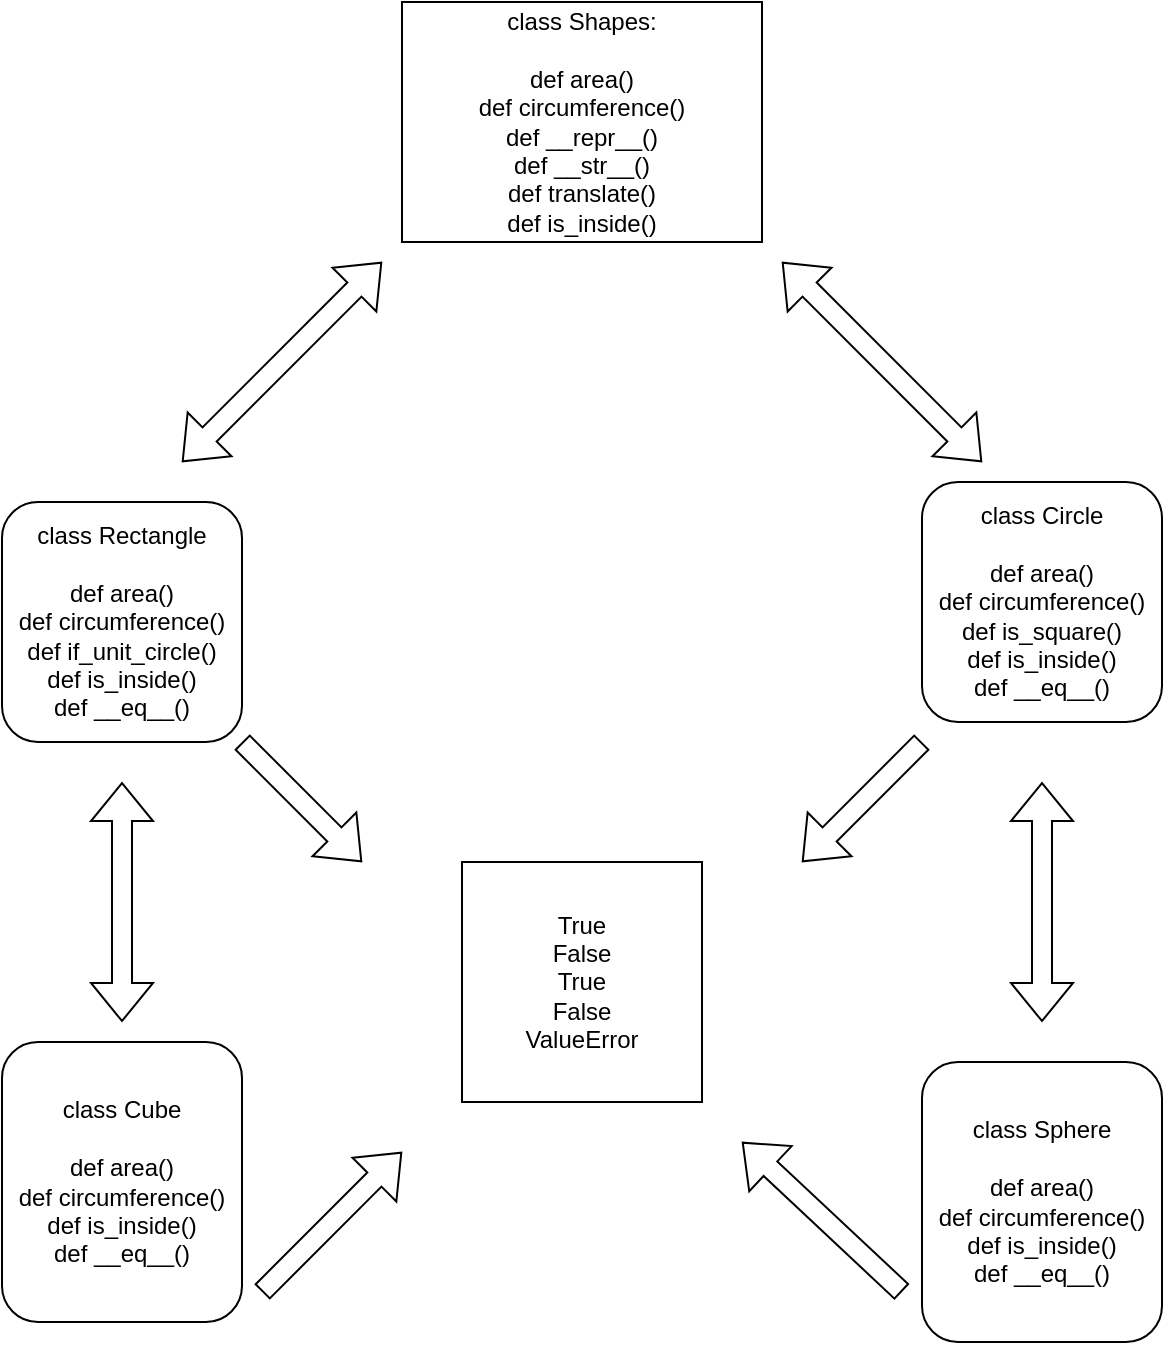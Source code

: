 <mxfile version="22.0.4" type="github">
  <diagram name="Sida-1" id="BhDxg2J7mmdgreFlhBbx">
    <mxGraphModel dx="832" dy="481" grid="1" gridSize="10" guides="1" tooltips="1" connect="1" arrows="1" fold="1" page="1" pageScale="1" pageWidth="827" pageHeight="1169" math="0" shadow="0">
      <root>
        <mxCell id="0" />
        <mxCell id="1" parent="0" />
        <mxCell id="rrIpD55j_N9txS1-euqs-1" value="class Shapes:&lt;br&gt;&lt;br&gt;def area()&lt;br&gt;def circumference()&lt;br&gt;def __repr__()&lt;br&gt;def __str__()&lt;br&gt;def translate()&lt;br&gt;def is_inside()" style="rounded=0;whiteSpace=wrap;html=1;" parent="1" vertex="1">
          <mxGeometry x="300" y="10" width="180" height="120" as="geometry" />
        </mxCell>
        <mxCell id="rrIpD55j_N9txS1-euqs-4" value="" style="shape=flexArrow;endArrow=classic;startArrow=classic;html=1;rounded=0;" parent="1" edge="1">
          <mxGeometry width="100" height="100" relative="1" as="geometry">
            <mxPoint x="190" y="240" as="sourcePoint" />
            <mxPoint x="290" y="140" as="targetPoint" />
          </mxGeometry>
        </mxCell>
        <mxCell id="rrIpD55j_N9txS1-euqs-5" value="" style="shape=flexArrow;endArrow=classic;startArrow=classic;html=1;rounded=0;" parent="1" edge="1">
          <mxGeometry width="100" height="100" relative="1" as="geometry">
            <mxPoint x="590" y="240" as="sourcePoint" />
            <mxPoint x="490" y="140" as="targetPoint" />
            <Array as="points" />
          </mxGeometry>
        </mxCell>
        <mxCell id="rrIpD55j_N9txS1-euqs-7" value="class Rectangle&lt;br&gt;&lt;br&gt;def area()&lt;br&gt;def circumference()&lt;br&gt;def if_unit_circle()&lt;br&gt;def is_inside()&lt;br&gt;def __eq__()" style="rounded=1;whiteSpace=wrap;html=1;" parent="1" vertex="1">
          <mxGeometry x="100" y="260" width="120" height="120" as="geometry" />
        </mxCell>
        <mxCell id="rrIpD55j_N9txS1-euqs-8" value="class Circle&lt;br&gt;&lt;br&gt;def area()&lt;br&gt;def circumference()&lt;br&gt;def is_square()&lt;br&gt;def is_inside()&lt;br&gt;def __eq__()" style="rounded=1;whiteSpace=wrap;html=1;" parent="1" vertex="1">
          <mxGeometry x="560" y="250" width="120" height="120" as="geometry" />
        </mxCell>
        <mxCell id="rrIpD55j_N9txS1-euqs-11" value="True&lt;br&gt;False&lt;br&gt;True&lt;br&gt;False&lt;br&gt;ValueError" style="whiteSpace=wrap;html=1;aspect=fixed;" parent="1" vertex="1">
          <mxGeometry x="330" y="440" width="120" height="120" as="geometry" />
        </mxCell>
        <mxCell id="rrIpD55j_N9txS1-euqs-14" value="" style="shape=flexArrow;endArrow=classic;html=1;rounded=0;" parent="1" edge="1">
          <mxGeometry width="50" height="50" relative="1" as="geometry">
            <mxPoint x="220" y="380" as="sourcePoint" />
            <mxPoint x="280" y="440" as="targetPoint" />
          </mxGeometry>
        </mxCell>
        <mxCell id="rrIpD55j_N9txS1-euqs-16" value="" style="shape=flexArrow;endArrow=classic;html=1;rounded=0;" parent="1" edge="1">
          <mxGeometry width="50" height="50" relative="1" as="geometry">
            <mxPoint x="560" y="380" as="sourcePoint" />
            <mxPoint x="500" y="440" as="targetPoint" />
          </mxGeometry>
        </mxCell>
        <mxCell id="rrIpD55j_N9txS1-euqs-17" value="" style="shape=flexArrow;endArrow=classic;startArrow=classic;html=1;rounded=0;" parent="1" edge="1">
          <mxGeometry width="100" height="100" relative="1" as="geometry">
            <mxPoint x="160" y="520" as="sourcePoint" />
            <mxPoint x="160" y="400" as="targetPoint" />
          </mxGeometry>
        </mxCell>
        <mxCell id="rrIpD55j_N9txS1-euqs-18" value="" style="shape=flexArrow;endArrow=classic;startArrow=classic;html=1;rounded=0;" parent="1" edge="1">
          <mxGeometry width="100" height="100" relative="1" as="geometry">
            <mxPoint x="620" y="520" as="sourcePoint" />
            <mxPoint x="620" y="400" as="targetPoint" />
          </mxGeometry>
        </mxCell>
        <mxCell id="rrIpD55j_N9txS1-euqs-19" value="class Cube&lt;br&gt;&lt;br&gt;def area()&lt;br&gt;def circumference()&lt;br&gt;def is_inside()&lt;br&gt;def __eq__()" style="rounded=1;whiteSpace=wrap;html=1;" parent="1" vertex="1">
          <mxGeometry x="100" y="530" width="120" height="140" as="geometry" />
        </mxCell>
        <mxCell id="rrIpD55j_N9txS1-euqs-20" value="class Sphere&lt;br&gt;&lt;br&gt;def area()&lt;br&gt;def circumference()&lt;br&gt;def is_inside()&lt;br&gt;def __eq__()" style="rounded=1;whiteSpace=wrap;html=1;" parent="1" vertex="1">
          <mxGeometry x="560" y="540" width="120" height="140" as="geometry" />
        </mxCell>
        <mxCell id="rrIpD55j_N9txS1-euqs-21" value="" style="shape=flexArrow;endArrow=classic;html=1;rounded=0;" parent="1" edge="1">
          <mxGeometry width="50" height="50" relative="1" as="geometry">
            <mxPoint x="230" y="655" as="sourcePoint" />
            <mxPoint x="300" y="585" as="targetPoint" />
          </mxGeometry>
        </mxCell>
        <mxCell id="rrIpD55j_N9txS1-euqs-22" value="" style="shape=flexArrow;endArrow=classic;html=1;rounded=0;" parent="1" edge="1">
          <mxGeometry width="50" height="50" relative="1" as="geometry">
            <mxPoint x="550" y="655" as="sourcePoint" />
            <mxPoint x="470" y="580" as="targetPoint" />
          </mxGeometry>
        </mxCell>
      </root>
    </mxGraphModel>
  </diagram>
</mxfile>
